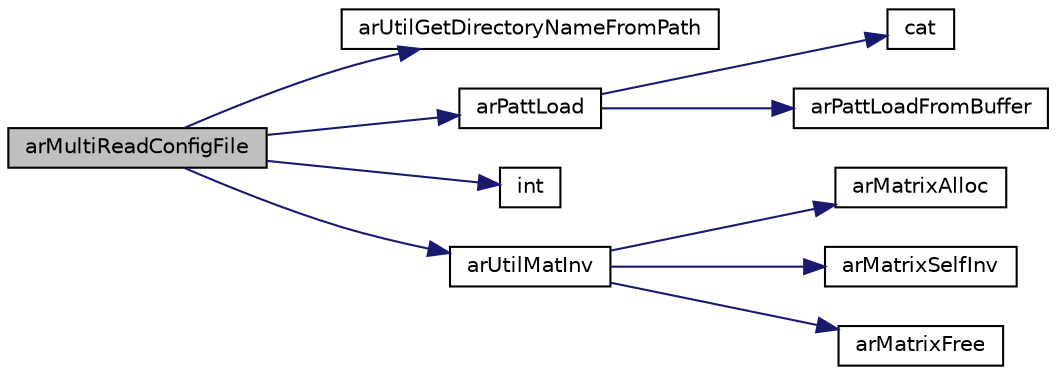 digraph "arMultiReadConfigFile"
{
 // INTERACTIVE_SVG=YES
  edge [fontname="Helvetica",fontsize="10",labelfontname="Helvetica",labelfontsize="10"];
  node [fontname="Helvetica",fontsize="10",shape=record];
  rankdir="LR";
  Node1 [label="arMultiReadConfigFile",height=0.2,width=0.4,color="black", fillcolor="grey75", style="filled", fontcolor="black"];
  Node1 -> Node2 [color="midnightblue",fontsize="10",style="solid",fontname="Helvetica"];
  Node2 [label="arUtilGetDirectoryNameFromPath",height=0.2,width=0.4,color="black", fillcolor="white", style="filled",URL="$ar_util_8c.html#ae4f3e60c7edce9acfdddb9b454d13c1d"];
  Node1 -> Node3 [color="midnightblue",fontsize="10",style="solid",fontname="Helvetica"];
  Node3 [label="arPattLoad",height=0.2,width=0.4,color="black", fillcolor="white", style="filled",URL="$ar_patt_load_8c.html#a6c3899cc1122ad7ae5bd93b4c00a64cf",tooltip="Load a pattern file into a pattern handle. "];
  Node3 -> Node4 [color="midnightblue",fontsize="10",style="solid",fontname="Helvetica"];
  Node4 [label="cat",height=0.2,width=0.4,color="black", fillcolor="white", style="filled",URL="$file__utils_8c.html#a5160d4dbf6ed208004ff4477724b311a"];
  Node3 -> Node5 [color="midnightblue",fontsize="10",style="solid",fontname="Helvetica"];
  Node5 [label="arPattLoadFromBuffer",height=0.2,width=0.4,color="black", fillcolor="white", style="filled",URL="$ar_patt_load_8c.html#a1eb242ab9531966ab8bd8a5379e78792"];
  Node1 -> Node6 [color="midnightblue",fontsize="10",style="solid",fontname="Helvetica"];
  Node6 [label="int",height=0.2,width=0.4,color="black", fillcolor="white", style="filled",URL="$ioapi_8h.html#ae6fba972269dd045c8bb54bb5f6ead83"];
  Node1 -> Node7 [color="midnightblue",fontsize="10",style="solid",fontname="Helvetica"];
  Node7 [label="arUtilMatInv",height=0.2,width=0.4,color="black", fillcolor="white", style="filled",URL="$ar_util_8c.html#a97c94e6c703a2e449272302c925944d1"];
  Node7 -> Node8 [color="midnightblue",fontsize="10",style="solid",fontname="Helvetica"];
  Node8 [label="arMatrixAlloc",height=0.2,width=0.4,color="black", fillcolor="white", style="filled",URL="$matrix_8h.html#a4ab6ed1bcea1368a2040e9779ab28b9b"];
  Node7 -> Node9 [color="midnightblue",fontsize="10",style="solid",fontname="Helvetica"];
  Node9 [label="arMatrixSelfInv",height=0.2,width=0.4,color="black", fillcolor="white", style="filled",URL="$matrix_8h.html#a979db815d3f7ed81b0375ee39da3057a"];
  Node7 -> Node10 [color="midnightblue",fontsize="10",style="solid",fontname="Helvetica"];
  Node10 [label="arMatrixFree",height=0.2,width=0.4,color="black", fillcolor="white", style="filled",URL="$matrix_8h.html#a7b6cca2930147818bd060cddd5c5a28a"];
}
